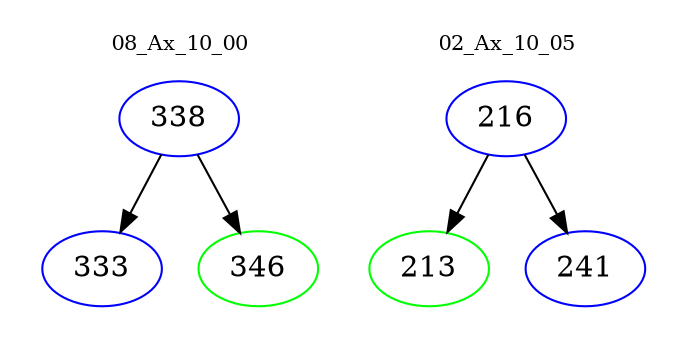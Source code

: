 digraph{
subgraph cluster_0 {
color = white
label = "08_Ax_10_00";
fontsize=10;
T0_338 [label="338", color="blue"]
T0_338 -> T0_333 [color="black"]
T0_333 [label="333", color="blue"]
T0_338 -> T0_346 [color="black"]
T0_346 [label="346", color="green"]
}
subgraph cluster_1 {
color = white
label = "02_Ax_10_05";
fontsize=10;
T1_216 [label="216", color="blue"]
T1_216 -> T1_213 [color="black"]
T1_213 [label="213", color="green"]
T1_216 -> T1_241 [color="black"]
T1_241 [label="241", color="blue"]
}
}
